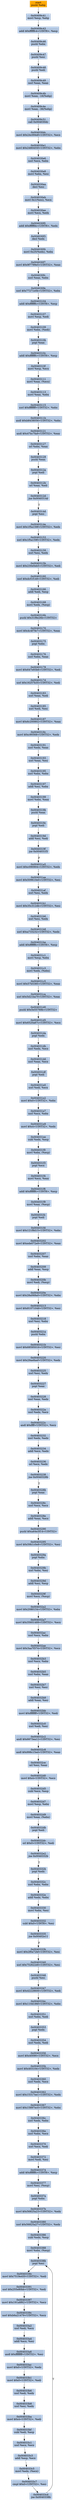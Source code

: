 digraph G {
node[shape=rectangle,style=filled,fillcolor=lightsteelblue,color=lightsteelblue]
bgcolor="transparent"
a0x00409c40pushl_ebp[label="start\npushl %ebp",color="lightgrey",fillcolor="orange"];
a0x00409c41movl_esp_ebp[label="0x00409c41\nmovl %esp, %ebp"];
a0x00409c43addl_0xffffffc4UINT8_esp[label="0x00409c43\naddl $0xffffffc4<UINT8>, %esp"];
a0x00409c46pushl_ebx[label="0x00409c46\npushl %ebx"];
a0x00409c47pushl_esi[label="0x00409c47\npushl %esi"];
a0x00409c48pushl_edi[label="0x00409c48\npushl %edi"];
a0x00409c49xorl_eax_eax[label="0x00409c49\nxorl %eax, %eax"];
a0x00409c4bmovl_eax__16ebp_[label="0x00409c4b\nmovl %eax, -16(%ebp)"];
a0x00409c4emovl_eax__36ebp_[label="0x00409c4e\nmovl %eax, -36(%ebp)"];
a0x00409c51call_0x004030dc[label="0x00409c51\ncall 0x004030dc"];
a0x004030dcmovl_0x24c094dfUINT32_ecx[label="0x004030dc\nmovl $0x24c094df<UINT32>, %ecx"];
a0x004030e1movl_0x2480455fUINT32_ebx[label="0x004030e1\nmovl $0x2480455f<UINT32>, %ebx"];
a0x004030e6xorl_ecx_ebx[label="0x004030e6\nxorl %ecx, %ebx"];
a0x004030e8movl_ebx_esi[label="0x004030e8\nmovl %ebx, %esi"];
a0x004030eadecl_esi[label="0x004030ea\ndecl %esi"];
a0x004030ebmovl_0x1esi__ecx[label="0x004030eb\nmovl 0x1(%esi), %ecx"];
a0x004030eemovl_ecx_edx[label="0x004030ee\nmovl %ecx, %edx"];
a0x004030f0addl_0xffffffdcUINT8_edx[label="0x004030f0\naddl $0xffffffdc<UINT8>, %edx"];
a0x004030f3decl_edx[label="0x004030f3\ndecl %edx"];
a0x004030f4movl_0x25edx__ebx[label="0x004030f4\nmovl 0x25(%edx), %ebx"];
a0x004030f7movl_0x9f7799e5UINT32_eax[label="0x004030f7\nmovl $0x9f7799e5<UINT32>, %eax"];
a0x004030fcxorl_eax_ebx[label="0x004030fc\nxorl %eax, %ebx"];
a0x004030fexorl_0x77271e0bUINT32_ebx[label="0x004030fe\nxorl $0x77271e0b<UINT32>, %ebx"];
a0x00403104addl_0xfffffffcUINT8_esp[label="0x00403104\naddl $0xfffffffc<UINT8>, %esp"];
a0x00403107movl_esp_edi[label="0x00403107\nmovl %esp, %edi"];
a0x00403109movl_ebx_edi_[label="0x00403109\nmovl %ebx, (%edi)"];
a0x0040310bpopl_eax[label="0x0040310b\npopl %eax"];
a0x0040310caddl_0xfffffffcUINT8_esp[label="0x0040310c\naddl $0xfffffffc<UINT8>, %esp"];
a0x0040310fmovl_esp_ecx[label="0x0040310f\nmovl %esp, %ecx"];
a0x00403111movl_eax_ecx_[label="0x00403111\nmovl %eax, (%ecx)"];
a0x00403113movl_eax_ebx[label="0x00403113\nmovl %eax, %ebx"];
a0x00403115xorl_0xffffffffUINT32_ebx[label="0x00403115\nxorl $0xffffffff<UINT32>, %ebx"];
a0x0040311bandl_0xb8438056UINT32_ebx[label="0x0040311b\nandl $0xb8438056<UINT32>, %ebx"];
a0x00403121andl_0x47bc7fa9UINT32_eax[label="0x00403121\nandl $0x47bc7fa9<UINT32>, %eax"];
a0x00403127orl_ebx_eax[label="0x00403127\norl %ebx, %eax"];
a0x00403129pushl_eax[label="0x00403129\npushl %eax"];
a0x0040312apopl_edi[label="0x0040312a\npopl %edi"];
a0x0040312borl_eax_edi[label="0x0040312b\norl %eax, %edi"];
a0x0040312djne_0x0040314d[label="0x0040312d\njne 0x0040314d"];
a0x0040314dpopl_esi[label="0x0040314d\npopl %esi"];
a0x0040314emovl_0x1f5a159fUINT32_edx[label="0x0040314e\nmovl $0x1f5a159f<UINT32>, %edx"];
a0x00403153xorl_0x1f5a159fUINT32_edx[label="0x00403153\nxorl $0x1f5a159f<UINT32>, %edx"];
a0x00403159xorl_esi_edx[label="0x00403159\nxorl %esi, %edx"];
a0x0040315bmovl_0x230e0eb5UINT32_edi[label="0x0040315b\nmovl $0x230e0eb5<UINT32>, %edi"];
a0x00403160xorl_0xdcf1f149UINT32_edi[label="0x00403160\nxorl $0xdcf1f149<UINT32>, %edi"];
a0x00403166addl_edi_esp[label="0x00403166\naddl %edi, %esp"];
a0x00403168movl_edx_esp_[label="0x00403168\nmovl %edx, (%esp)"];
a0x0040316bpushl_0x31f8e26bUINT32[label="0x0040316b\npushl $0x31f8e26b<UINT32>"];
a0x00403170movl_0x4c4f7fe7UINT32_eax[label="0x00403170\nmovl $0x4c4f7fe7<UINT32>, %eax"];
a0x00403175popl_ebx[label="0x00403175\npopl %ebx"];
a0x00403176xorl_ebx_eax[label="0x00403176\nxorl %ebx, %eax"];
a0x00403178movl_0x647e93b6UINT32_edi[label="0x00403178\nmovl $0x647e93b6<UINT32>, %edi"];
a0x0040317dxorl_0x16257b35UINT32_edi[label="0x0040317d\nxorl $0x16257b35<UINT32>, %edi"];
a0x00403183xorl_eax_edi[label="0x00403183\nxorl %eax, %edi"];
a0x00403185xorl_edi_esi[label="0x00403185\nxorl %edi, %esi"];
a0x00403187movl_0x6c200802UINT32_eax[label="0x00403187\nmovl $0x6c200802<UINT32>, %eax"];
a0x0040318cmovl_0xc90568UINT32_edx[label="0x0040318c\nmovl $0xc90568<UINT32>, %edx"];
a0x00403191xorl_edx_eax[label="0x00403191\nxorl %edx, %eax"];
a0x00403193xorl_eax_esi[label="0x00403193\nxorl %eax, %esi"];
a0x00403195xorl_ebx_ebx[label="0x00403195\nxorl %ebx, %ebx"];
a0x00403197addl_esi_ebx[label="0x00403197\naddl %esi, %ebx"];
a0x00403199movl_ebx_eax[label="0x00403199\nmovl %ebx, %eax"];
a0x0040319bpushl_eax[label="0x0040319b\npushl %eax"];
a0x0040319cpopl_edi[label="0x0040319c\npopl %edi"];
a0x0040319daddl_esi_edi[label="0x0040319d\naddl %esi, %edi"];
a0x0040319fjne_0x004031f3[label="0x0040319f\njne 0x004031f3"];
a0x004031a5movl_0xc090904UINT32_edx[label="0x004031a5\nmovl $0xc090904<UINT32>, %edx"];
a0x004031aamovl_0x509610e0UINT32_esi[label="0x004031aa\nmovl $0x509610e0<UINT32>, %esi"];
a0x004031afxorl_esi_edx[label="0x004031af\nxorl %esi, %edx"];
a0x004031b1movl_0x35c312dbUINT32_esi[label="0x004031b1\nmovl $0x35c312db<UINT32>, %esi"];
a0x004031b6xorl_esi_edx[label="0x004031b6\nxorl %esi, %edx"];
a0x004031b8xorl_0xa733232UINT32_edx[label="0x004031b8\nxorl $0xa733232<UINT32>, %edx"];
a0x004031beaddl_0xfffffffcUINT8_esp[label="0x004031be\naddl $0xfffffffc<UINT8>, %esp"];
a0x004031c1movl_esp_ebx[label="0x004031c1\nmovl %esp, %ebx"];
a0x004031c3movl_edx_ebx_[label="0x004031c3\nmovl %edx, (%ebx)"];
a0x004031c5movl_0x57b5385UINT32_eax[label="0x004031c5\nmovl $0x57b5385<UINT32>, %eax"];
a0x004031caxorl_0x5d21ba7fUINT32_eax[label="0x004031ca\nxorl $0x5d21ba7f<UINT32>, %eax"];
a0x004031d0pushl_0x5e55768bUINT32[label="0x004031d0\npushl $0x5e55768b<UINT32>"];
a0x004031d5movl_0x6520a67cUINT32_ecx[label="0x004031d5\nmovl $0x6520a67c<UINT32>, %ecx"];
a0x004031dapopl_edx[label="0x004031da\npopl %edx"];
a0x004031dbxorl_edx_ecx[label="0x004031db\nxorl %edx, %ecx"];
a0x004031ddxorl_eax_ecx[label="0x004031dd\nxorl %eax, %ecx"];
a0x004031dfpopl_edi[label="0x004031df\npopl %edi"];
a0x004031e0xorl_edi_ecx[label="0x004031e0\nxorl %edi, %ecx"];
a0x004031e2movl_0x0UINT32_ebx[label="0x004031e2\nmovl $0x0<UINT32>, %ebx"];
a0x004031e7xorl_ecx_ebx[label="0x004031e7\nxorl %ecx, %ebx"];
a0x004031e9movl_0x4UINT32_edx[label="0x004031e9\nmovl $0x4<UINT32>, %edx"];
a0x004031eesubl_edx_esp[label="0x004031ee\nsubl %edx, %esp"];
a0x004031f0movl_ebx_esp_[label="0x004031f0\nmovl %ebx, (%esp)"];
a0x004031f3popl_ecx[label="0x004031f3\npopl %ecx"];
a0x004031f4movl_ecx_eax[label="0x004031f4\nmovl %ecx, %eax"];
a0x004031f6addl_0xfffffffcUINT8_esp[label="0x004031f6\naddl $0xfffffffc<UINT8>, %esp"];
a0x004031f9movl_eax_esp_[label="0x004031f9\nmovl %eax, (%esp)"];
a0x004031fcpopl_edi[label="0x004031fc\npopl %edi"];
a0x004031fdmovl_0x121f8d15UINT32_ebx[label="0x004031fd\nmovl $0x121f8d15<UINT32>, %ebx"];
a0x00403202movl_0xede072e9UINT32_eax[label="0x00403202\nmovl $0xede072e9<UINT32>, %eax"];
a0x00403207xorl_ebx_eax[label="0x00403207\nxorl %ebx, %eax"];
a0x00403209addl_eax_esp[label="0x00403209\naddl %eax, %esp"];
a0x0040320bmovl_edi_esp_[label="0x0040320b\nmovl %edi, (%esp)"];
a0x0040320emovl_0x28a068a0UINT32_ebx[label="0x0040320e\nmovl $0x28a068a0<UINT32>, %ebx"];
a0x00403213movl_0x81071048UINT32_esi[label="0x00403213\nmovl $0x81071048<UINT32>, %esi"];
a0x00403218xorl_esi_ebx[label="0x00403218\nxorl %esi, %ebx"];
a0x0040321apushl_ebx[label="0x0040321a\npushl %ebx"];
a0x0040321bmovl_0x68595016UINT32_esi[label="0x0040321b\nmovl $0x68595016<UINT32>, %esi"];
a0x00403220movl_0x29ae8aefUINT32_edx[label="0x00403220\nmovl $0x29ae8aef<UINT32>, %edx"];
a0x00403225xorl_esi_edx[label="0x00403225\nxorl %esi, %edx"];
a0x00403227popl_eax[label="0x00403227\npopl %eax"];
a0x00403228xorl_eax_edx[label="0x00403228\nxorl %eax, %edx"];
a0x0040322axorl_edx_ecx[label="0x0040322a\nxorl %edx, %ecx"];
a0x0040322candl_0xffffUINT32_ecx[label="0x0040322c\nandl $0xffff<UINT32>, %ecx"];
a0x00403232xorl_edx_edx[label="0x00403232\nxorl %edx, %edx"];
a0x00403234addl_ecx_edx[label="0x00403234\naddl %ecx, %edx"];
a0x00403236orl_ecx_edx[label="0x00403236\norl %ecx, %edx"];
a0x00403238jne_0x0040328b[label="0x00403238\njne 0x0040328b"];
a0x0040328bpopl_eax[label="0x0040328b\npopl %eax"];
a0x0040328cxorl_ecx_ecx[label="0x0040328c\nxorl %ecx, %ecx"];
a0x0040328eaddl_eax_ecx[label="0x0040328e\naddl %eax, %ecx"];
a0x00403290pushl_0xa64e3f14UINT32[label="0x00403290\npushl $0xa64e3f14<UINT32>"];
a0x00403295movl_0x59b1c0e8UINT32_esi[label="0x00403295\nmovl $0x59b1c0e8<UINT32>, %esi"];
a0x0040329apopl_ebx[label="0x0040329a\npopl %ebx"];
a0x0040329bxorl_ebx_esi[label="0x0040329b\nxorl %ebx, %esi"];
a0x0040329daddl_esi_esp[label="0x0040329d\naddl %esi, %esp"];
a0x0040329fmovl_ecx_esp_[label="0x0040329f\nmovl %ecx, (%esp)"];
a0x004032a2movl_0x2080154UINT32_ebx[label="0x004032a2\nmovl $0x2080154<UINT32>, %ebx"];
a0x004032a7movl_0x35601489UINT32_ecx[label="0x004032a7\nmovl $0x35601489<UINT32>, %ecx"];
a0x004032acxorl_ecx_ebx[label="0x004032ac\nxorl %ecx, %ebx"];
a0x004032aemovl_0x3aa7f374UINT32_ecx[label="0x004032ae\nmovl $0x3aa7f374<UINT32>, %ecx"];
a0x004032b3xorl_ecx_ebx[label="0x004032b3\nxorl %ecx, %ebx"];
a0x004032b5xorl_ebx_eax[label="0x004032b5\nxorl %ebx, %eax"];
a0x004032b7xorl_esi_esi[label="0x004032b7\nxorl %esi, %esi"];
a0x004032b9addl_eax_esi[label="0x004032b9\naddl %eax, %esi"];
a0x004032bbmovl_0xffffffffUINT32_edi[label="0x004032bb\nmovl $0xffffffff<UINT32>, %edi"];
a0x004032c0xorl_edi_esi[label="0x004032c0\nxorl %edi, %esi"];
a0x004032c2andl_0x6673ea12UINT32_esi[label="0x004032c2\nandl $0x6673ea12<UINT32>, %esi"];
a0x004032c8andl_0x998c15edUINT32_eax[label="0x004032c8\nandl $0x998c15ed<UINT32>, %eax"];
a0x004032ceorl_esi_eax[label="0x004032ce\norl %esi, %eax"];
a0x004032d0movl_0x4UINT32_ecx[label="0x004032d0\nmovl $0x4<UINT32>, %ecx"];
a0x004032d5subl_ecx_esp[label="0x004032d5\nsubl %ecx, %esp"];
a0x004032d7movl_esp_ebx[label="0x004032d7\nmovl %esp, %ebx"];
a0x004032d9movl_eax_ebx_[label="0x004032d9\nmovl %eax, (%ebx)"];
a0x004032dbpopl_edi[label="0x004032db\npopl %edi"];
a0x004032dcorl_0x0UINT32_edi[label="0x004032dc\norl $0x0<UINT32>, %edi"];
a0x004032e2jne_0x0040332b[label="0x004032e2\njne 0x0040332b"];
a0x0040332bpopl_edx[label="0x0040332b\npopl %edx"];
a0x0040332cxorl_ebx_ebx[label="0x0040332c\nxorl %ebx, %ebx"];
a0x0040332eaddl_edx_ebx[label="0x0040332e\naddl %edx, %ebx"];
a0x00403330movl_ebx_esi[label="0x00403330\nmovl %ebx, %esi"];
a0x00403332subl_0x0UINT8_esi[label="0x00403332\nsubl $0x0<UINT8>, %esi"];
a0x00403335jne_0x00402e11[label="0x00403335\njne 0x00402e11"];
a0x0040333bmovl_0x2f0a72bfUINT32_esi[label="0x0040333b\nmovl $0x2f0a72bf<UINT32>, %esi"];
a0x00403340xorl_0x752622d0UINT32_esi[label="0x00403340\nxorl $0x752622d0<UINT32>, %esi"];
a0x00403346pushl_esi[label="0x00403346\npushl %esi"];
a0x00403347movl_0x42228600UINT32_edi[label="0x00403347\nmovl $0x42228600<UINT32>, %edi"];
a0x0040334cmovl_0x110d186fUINT32_ebx[label="0x0040334c\nmovl $0x110d186f<UINT32>, %ebx"];
a0x00403351xorl_ebx_edi[label="0x00403351\nxorl %ebx, %edi"];
a0x00403353popl_edx[label="0x00403353\npopl %edx"];
a0x00403354xorl_edx_edi[label="0x00403354\nxorl %edx, %edi"];
a0x00403356movl_0x40090UINT32_ecx[label="0x00403356\nmovl $0x40090<UINT32>, %ecx"];
a0x0040335bmovl_0x403104UINT32_edx[label="0x0040335b\nmovl $0x403104<UINT32>, %edx"];
a0x00403360xorl_edx_ecx[label="0x00403360\nxorl %edx, %ecx"];
a0x00403362movl_0x15317ee1UINT32_edx[label="0x00403362\nmovl $0x15317ee1<UINT32>, %edx"];
a0x00403367movl_0x15897ec0UINT32_ebx[label="0x00403367\nmovl $0x15897ec0<UINT32>, %ebx"];
a0x0040336cxorl_edx_ebx[label="0x0040336c\nxorl %edx, %ebx"];
a0x0040336exorl_ebx_ecx[label="0x0040336e\nxorl %ebx, %ecx"];
a0x00403370xorl_ecx_edi[label="0x00403370\nxorl %ecx, %edi"];
a0x00403372movl_edi_esi[label="0x00403372\nmovl %edi, %esi"];
a0x00403374addl_0xfffffffcUINT8_esp[label="0x00403374\naddl $0xfffffffc<UINT8>, %esp"];
a0x00403377movl_esi_esp_[label="0x00403377\nmovl %esi, (%esp)"];
a0x0040337apopl_ebx[label="0x0040337a\npopl %ebx"];
a0x0040337bmovl_0x56825a23UINT32_edx[label="0x0040337b\nmovl $0x56825a23<UINT32>, %edx"];
a0x00403380xorl_0x56825a27UINT32_edx[label="0x00403380\nxorl $0x56825a27<UINT32>, %edx"];
a0x00403386subl_edx_esp[label="0x00403386\nsubl %edx, %esp"];
a0x00403388movl_ebx_esp_[label="0x00403388\nmovl %ebx, (%esp)"];
a0x0040338bpopl_esi[label="0x0040338b\npopl %esi"];
a0x0040338cmovl_0x7519e45fUINT32_edi[label="0x0040338c\nmovl $0x7519e45f<UINT32>, %edi"];
a0x00403391xorl_0x255e80bbUINT32_edi[label="0x00403391\nxorl $0x255e80bb<UINT32>, %edi"];
a0x00403397movl_0x191a8f62UINT32_ecx[label="0x00403397\nmovl $0x191a8f62<UINT32>, %ecx"];
a0x0040339cxorl_0xb6a21479UINT32_ecx[label="0x0040339c\nxorl $0xb6a21479<UINT32>, %ecx"];
a0x004033a2xorl_edi_ecx[label="0x004033a2\nxorl %edi, %ecx"];
a0x004033a4addl_ecx_esi[label="0x004033a4\naddl %ecx, %esi"];
a0x004033a6andl_0xffffffffUINT32_esi[label="0x004033a6\nandl $0xffffffff<UINT32>, %esi"];
a0x004033acmovl_0x0UINT32_edx[label="0x004033ac\nmovl $0x0<UINT32>, %edx"];
a0x004033b1movl_0x0UINT32_edi[label="0x004033b1\nmovl $0x0<UINT32>, %edi"];
a0x004033b6xorl_edi_edx[label="0x004033b6\nxorl %edi, %edx"];
a0x004033b8xorl_esi_edx[label="0x004033b8\nxorl %esi, %edx"];
a0x004033bamovl_0x4UINT32_edi[label="0x004033ba\nmovl $0x4<UINT32>, %edi"];
a0x004033bfsubl_edi_esp[label="0x004033bf\nsubl %edi, %esp"];
a0x004033c1xorl_ecx_ecx[label="0x004033c1\nxorl %ecx, %ecx"];
a0x004033c3addl_esp_ecx[label="0x004033c3\naddl %esp, %ecx"];
a0x004033c5movl_edx_ecx_[label="0x004033c5\nmovl %edx, (%ecx)"];
a0x004033c7cmpl_0x0UINT32_esi[label="0x004033c7\ncmpl $0x0<UINT32>, %esi"];
a0x004033cdjne_0x0040338b[label="0x004033cd\njne 0x0040338b"];
a0x00409c40pushl_ebp -> a0x00409c41movl_esp_ebp [color="#000000"];
a0x00409c41movl_esp_ebp -> a0x00409c43addl_0xffffffc4UINT8_esp [color="#000000"];
a0x00409c43addl_0xffffffc4UINT8_esp -> a0x00409c46pushl_ebx [color="#000000"];
a0x00409c46pushl_ebx -> a0x00409c47pushl_esi [color="#000000"];
a0x00409c47pushl_esi -> a0x00409c48pushl_edi [color="#000000"];
a0x00409c48pushl_edi -> a0x00409c49xorl_eax_eax [color="#000000"];
a0x00409c49xorl_eax_eax -> a0x00409c4bmovl_eax__16ebp_ [color="#000000"];
a0x00409c4bmovl_eax__16ebp_ -> a0x00409c4emovl_eax__36ebp_ [color="#000000"];
a0x00409c4emovl_eax__36ebp_ -> a0x00409c51call_0x004030dc [color="#000000"];
a0x00409c51call_0x004030dc -> a0x004030dcmovl_0x24c094dfUINT32_ecx [color="#000000"];
a0x004030dcmovl_0x24c094dfUINT32_ecx -> a0x004030e1movl_0x2480455fUINT32_ebx [color="#000000"];
a0x004030e1movl_0x2480455fUINT32_ebx -> a0x004030e6xorl_ecx_ebx [color="#000000"];
a0x004030e6xorl_ecx_ebx -> a0x004030e8movl_ebx_esi [color="#000000"];
a0x004030e8movl_ebx_esi -> a0x004030eadecl_esi [color="#000000"];
a0x004030eadecl_esi -> a0x004030ebmovl_0x1esi__ecx [color="#000000"];
a0x004030ebmovl_0x1esi__ecx -> a0x004030eemovl_ecx_edx [color="#000000"];
a0x004030eemovl_ecx_edx -> a0x004030f0addl_0xffffffdcUINT8_edx [color="#000000"];
a0x004030f0addl_0xffffffdcUINT8_edx -> a0x004030f3decl_edx [color="#000000"];
a0x004030f3decl_edx -> a0x004030f4movl_0x25edx__ebx [color="#000000"];
a0x004030f4movl_0x25edx__ebx -> a0x004030f7movl_0x9f7799e5UINT32_eax [color="#000000"];
a0x004030f7movl_0x9f7799e5UINT32_eax -> a0x004030fcxorl_eax_ebx [color="#000000"];
a0x004030fcxorl_eax_ebx -> a0x004030fexorl_0x77271e0bUINT32_ebx [color="#000000"];
a0x004030fexorl_0x77271e0bUINT32_ebx -> a0x00403104addl_0xfffffffcUINT8_esp [color="#000000"];
a0x00403104addl_0xfffffffcUINT8_esp -> a0x00403107movl_esp_edi [color="#000000"];
a0x00403107movl_esp_edi -> a0x00403109movl_ebx_edi_ [color="#000000"];
a0x00403109movl_ebx_edi_ -> a0x0040310bpopl_eax [color="#000000"];
a0x0040310bpopl_eax -> a0x0040310caddl_0xfffffffcUINT8_esp [color="#000000"];
a0x0040310caddl_0xfffffffcUINT8_esp -> a0x0040310fmovl_esp_ecx [color="#000000"];
a0x0040310fmovl_esp_ecx -> a0x00403111movl_eax_ecx_ [color="#000000"];
a0x00403111movl_eax_ecx_ -> a0x00403113movl_eax_ebx [color="#000000"];
a0x00403113movl_eax_ebx -> a0x00403115xorl_0xffffffffUINT32_ebx [color="#000000"];
a0x00403115xorl_0xffffffffUINT32_ebx -> a0x0040311bandl_0xb8438056UINT32_ebx [color="#000000"];
a0x0040311bandl_0xb8438056UINT32_ebx -> a0x00403121andl_0x47bc7fa9UINT32_eax [color="#000000"];
a0x00403121andl_0x47bc7fa9UINT32_eax -> a0x00403127orl_ebx_eax [color="#000000"];
a0x00403127orl_ebx_eax -> a0x00403129pushl_eax [color="#000000"];
a0x00403129pushl_eax -> a0x0040312apopl_edi [color="#000000"];
a0x0040312apopl_edi -> a0x0040312borl_eax_edi [color="#000000"];
a0x0040312borl_eax_edi -> a0x0040312djne_0x0040314d [color="#000000"];
a0x0040312djne_0x0040314d -> a0x0040314dpopl_esi [color="#000000",label="T"];
a0x0040314dpopl_esi -> a0x0040314emovl_0x1f5a159fUINT32_edx [color="#000000"];
a0x0040314emovl_0x1f5a159fUINT32_edx -> a0x00403153xorl_0x1f5a159fUINT32_edx [color="#000000"];
a0x00403153xorl_0x1f5a159fUINT32_edx -> a0x00403159xorl_esi_edx [color="#000000"];
a0x00403159xorl_esi_edx -> a0x0040315bmovl_0x230e0eb5UINT32_edi [color="#000000"];
a0x0040315bmovl_0x230e0eb5UINT32_edi -> a0x00403160xorl_0xdcf1f149UINT32_edi [color="#000000"];
a0x00403160xorl_0xdcf1f149UINT32_edi -> a0x00403166addl_edi_esp [color="#000000"];
a0x00403166addl_edi_esp -> a0x00403168movl_edx_esp_ [color="#000000"];
a0x00403168movl_edx_esp_ -> a0x0040316bpushl_0x31f8e26bUINT32 [color="#000000"];
a0x0040316bpushl_0x31f8e26bUINT32 -> a0x00403170movl_0x4c4f7fe7UINT32_eax [color="#000000"];
a0x00403170movl_0x4c4f7fe7UINT32_eax -> a0x00403175popl_ebx [color="#000000"];
a0x00403175popl_ebx -> a0x00403176xorl_ebx_eax [color="#000000"];
a0x00403176xorl_ebx_eax -> a0x00403178movl_0x647e93b6UINT32_edi [color="#000000"];
a0x00403178movl_0x647e93b6UINT32_edi -> a0x0040317dxorl_0x16257b35UINT32_edi [color="#000000"];
a0x0040317dxorl_0x16257b35UINT32_edi -> a0x00403183xorl_eax_edi [color="#000000"];
a0x00403183xorl_eax_edi -> a0x00403185xorl_edi_esi [color="#000000"];
a0x00403185xorl_edi_esi -> a0x00403187movl_0x6c200802UINT32_eax [color="#000000"];
a0x00403187movl_0x6c200802UINT32_eax -> a0x0040318cmovl_0xc90568UINT32_edx [color="#000000"];
a0x0040318cmovl_0xc90568UINT32_edx -> a0x00403191xorl_edx_eax [color="#000000"];
a0x00403191xorl_edx_eax -> a0x00403193xorl_eax_esi [color="#000000"];
a0x00403193xorl_eax_esi -> a0x00403195xorl_ebx_ebx [color="#000000"];
a0x00403195xorl_ebx_ebx -> a0x00403197addl_esi_ebx [color="#000000"];
a0x00403197addl_esi_ebx -> a0x00403199movl_ebx_eax [color="#000000"];
a0x00403199movl_ebx_eax -> a0x0040319bpushl_eax [color="#000000"];
a0x0040319bpushl_eax -> a0x0040319cpopl_edi [color="#000000"];
a0x0040319cpopl_edi -> a0x0040319daddl_esi_edi [color="#000000"];
a0x0040319daddl_esi_edi -> a0x0040319fjne_0x004031f3 [color="#000000"];
a0x0040319fjne_0x004031f3 -> a0x004031a5movl_0xc090904UINT32_edx [color="#000000",label="F"];
a0x004031a5movl_0xc090904UINT32_edx -> a0x004031aamovl_0x509610e0UINT32_esi [color="#000000"];
a0x004031aamovl_0x509610e0UINT32_esi -> a0x004031afxorl_esi_edx [color="#000000"];
a0x004031afxorl_esi_edx -> a0x004031b1movl_0x35c312dbUINT32_esi [color="#000000"];
a0x004031b1movl_0x35c312dbUINT32_esi -> a0x004031b6xorl_esi_edx [color="#000000"];
a0x004031b6xorl_esi_edx -> a0x004031b8xorl_0xa733232UINT32_edx [color="#000000"];
a0x004031b8xorl_0xa733232UINT32_edx -> a0x004031beaddl_0xfffffffcUINT8_esp [color="#000000"];
a0x004031beaddl_0xfffffffcUINT8_esp -> a0x004031c1movl_esp_ebx [color="#000000"];
a0x004031c1movl_esp_ebx -> a0x004031c3movl_edx_ebx_ [color="#000000"];
a0x004031c3movl_edx_ebx_ -> a0x004031c5movl_0x57b5385UINT32_eax [color="#000000"];
a0x004031c5movl_0x57b5385UINT32_eax -> a0x004031caxorl_0x5d21ba7fUINT32_eax [color="#000000"];
a0x004031caxorl_0x5d21ba7fUINT32_eax -> a0x004031d0pushl_0x5e55768bUINT32 [color="#000000"];
a0x004031d0pushl_0x5e55768bUINT32 -> a0x004031d5movl_0x6520a67cUINT32_ecx [color="#000000"];
a0x004031d5movl_0x6520a67cUINT32_ecx -> a0x004031dapopl_edx [color="#000000"];
a0x004031dapopl_edx -> a0x004031dbxorl_edx_ecx [color="#000000"];
a0x004031dbxorl_edx_ecx -> a0x004031ddxorl_eax_ecx [color="#000000"];
a0x004031ddxorl_eax_ecx -> a0x004031dfpopl_edi [color="#000000"];
a0x004031dfpopl_edi -> a0x004031e0xorl_edi_ecx [color="#000000"];
a0x004031e0xorl_edi_ecx -> a0x004031e2movl_0x0UINT32_ebx [color="#000000"];
a0x004031e2movl_0x0UINT32_ebx -> a0x004031e7xorl_ecx_ebx [color="#000000"];
a0x004031e7xorl_ecx_ebx -> a0x004031e9movl_0x4UINT32_edx [color="#000000"];
a0x004031e9movl_0x4UINT32_edx -> a0x004031eesubl_edx_esp [color="#000000"];
a0x004031eesubl_edx_esp -> a0x004031f0movl_ebx_esp_ [color="#000000"];
a0x004031f0movl_ebx_esp_ -> a0x004031f3popl_ecx [color="#000000"];
a0x004031f3popl_ecx -> a0x004031f4movl_ecx_eax [color="#000000"];
a0x004031f4movl_ecx_eax -> a0x004031f6addl_0xfffffffcUINT8_esp [color="#000000"];
a0x004031f6addl_0xfffffffcUINT8_esp -> a0x004031f9movl_eax_esp_ [color="#000000"];
a0x004031f9movl_eax_esp_ -> a0x004031fcpopl_edi [color="#000000"];
a0x004031fcpopl_edi -> a0x004031fdmovl_0x121f8d15UINT32_ebx [color="#000000"];
a0x004031fdmovl_0x121f8d15UINT32_ebx -> a0x00403202movl_0xede072e9UINT32_eax [color="#000000"];
a0x00403202movl_0xede072e9UINT32_eax -> a0x00403207xorl_ebx_eax [color="#000000"];
a0x00403207xorl_ebx_eax -> a0x00403209addl_eax_esp [color="#000000"];
a0x00403209addl_eax_esp -> a0x0040320bmovl_edi_esp_ [color="#000000"];
a0x0040320bmovl_edi_esp_ -> a0x0040320emovl_0x28a068a0UINT32_ebx [color="#000000"];
a0x0040320emovl_0x28a068a0UINT32_ebx -> a0x00403213movl_0x81071048UINT32_esi [color="#000000"];
a0x00403213movl_0x81071048UINT32_esi -> a0x00403218xorl_esi_ebx [color="#000000"];
a0x00403218xorl_esi_ebx -> a0x0040321apushl_ebx [color="#000000"];
a0x0040321apushl_ebx -> a0x0040321bmovl_0x68595016UINT32_esi [color="#000000"];
a0x0040321bmovl_0x68595016UINT32_esi -> a0x00403220movl_0x29ae8aefUINT32_edx [color="#000000"];
a0x00403220movl_0x29ae8aefUINT32_edx -> a0x00403225xorl_esi_edx [color="#000000"];
a0x00403225xorl_esi_edx -> a0x00403227popl_eax [color="#000000"];
a0x00403227popl_eax -> a0x00403228xorl_eax_edx [color="#000000"];
a0x00403228xorl_eax_edx -> a0x0040322axorl_edx_ecx [color="#000000"];
a0x0040322axorl_edx_ecx -> a0x0040322candl_0xffffUINT32_ecx [color="#000000"];
a0x0040322candl_0xffffUINT32_ecx -> a0x00403232xorl_edx_edx [color="#000000"];
a0x00403232xorl_edx_edx -> a0x00403234addl_ecx_edx [color="#000000"];
a0x00403234addl_ecx_edx -> a0x00403236orl_ecx_edx [color="#000000"];
a0x00403236orl_ecx_edx -> a0x00403238jne_0x0040328b [color="#000000"];
a0x00403238jne_0x0040328b -> a0x0040328bpopl_eax [color="#000000",label="T"];
a0x0040328bpopl_eax -> a0x0040328cxorl_ecx_ecx [color="#000000"];
a0x0040328cxorl_ecx_ecx -> a0x0040328eaddl_eax_ecx [color="#000000"];
a0x0040328eaddl_eax_ecx -> a0x00403290pushl_0xa64e3f14UINT32 [color="#000000"];
a0x00403290pushl_0xa64e3f14UINT32 -> a0x00403295movl_0x59b1c0e8UINT32_esi [color="#000000"];
a0x00403295movl_0x59b1c0e8UINT32_esi -> a0x0040329apopl_ebx [color="#000000"];
a0x0040329apopl_ebx -> a0x0040329bxorl_ebx_esi [color="#000000"];
a0x0040329bxorl_ebx_esi -> a0x0040329daddl_esi_esp [color="#000000"];
a0x0040329daddl_esi_esp -> a0x0040329fmovl_ecx_esp_ [color="#000000"];
a0x0040329fmovl_ecx_esp_ -> a0x004032a2movl_0x2080154UINT32_ebx [color="#000000"];
a0x004032a2movl_0x2080154UINT32_ebx -> a0x004032a7movl_0x35601489UINT32_ecx [color="#000000"];
a0x004032a7movl_0x35601489UINT32_ecx -> a0x004032acxorl_ecx_ebx [color="#000000"];
a0x004032acxorl_ecx_ebx -> a0x004032aemovl_0x3aa7f374UINT32_ecx [color="#000000"];
a0x004032aemovl_0x3aa7f374UINT32_ecx -> a0x004032b3xorl_ecx_ebx [color="#000000"];
a0x004032b3xorl_ecx_ebx -> a0x004032b5xorl_ebx_eax [color="#000000"];
a0x004032b5xorl_ebx_eax -> a0x004032b7xorl_esi_esi [color="#000000"];
a0x004032b7xorl_esi_esi -> a0x004032b9addl_eax_esi [color="#000000"];
a0x004032b9addl_eax_esi -> a0x004032bbmovl_0xffffffffUINT32_edi [color="#000000"];
a0x004032bbmovl_0xffffffffUINT32_edi -> a0x004032c0xorl_edi_esi [color="#000000"];
a0x004032c0xorl_edi_esi -> a0x004032c2andl_0x6673ea12UINT32_esi [color="#000000"];
a0x004032c2andl_0x6673ea12UINT32_esi -> a0x004032c8andl_0x998c15edUINT32_eax [color="#000000"];
a0x004032c8andl_0x998c15edUINT32_eax -> a0x004032ceorl_esi_eax [color="#000000"];
a0x004032ceorl_esi_eax -> a0x004032d0movl_0x4UINT32_ecx [color="#000000"];
a0x004032d0movl_0x4UINT32_ecx -> a0x004032d5subl_ecx_esp [color="#000000"];
a0x004032d5subl_ecx_esp -> a0x004032d7movl_esp_ebx [color="#000000"];
a0x004032d7movl_esp_ebx -> a0x004032d9movl_eax_ebx_ [color="#000000"];
a0x004032d9movl_eax_ebx_ -> a0x004032dbpopl_edi [color="#000000"];
a0x004032dbpopl_edi -> a0x004032dcorl_0x0UINT32_edi [color="#000000"];
a0x004032dcorl_0x0UINT32_edi -> a0x004032e2jne_0x0040332b [color="#000000"];
a0x004032e2jne_0x0040332b -> a0x0040332bpopl_edx [color="#000000",label="T"];
a0x0040332bpopl_edx -> a0x0040332cxorl_ebx_ebx [color="#000000"];
a0x0040332cxorl_ebx_ebx -> a0x0040332eaddl_edx_ebx [color="#000000"];
a0x0040332eaddl_edx_ebx -> a0x00403330movl_ebx_esi [color="#000000"];
a0x00403330movl_ebx_esi -> a0x00403332subl_0x0UINT8_esi [color="#000000"];
a0x00403332subl_0x0UINT8_esi -> a0x00403335jne_0x00402e11 [color="#000000"];
a0x00403335jne_0x00402e11 -> a0x0040333bmovl_0x2f0a72bfUINT32_esi [color="#000000",label="F"];
a0x0040333bmovl_0x2f0a72bfUINT32_esi -> a0x00403340xorl_0x752622d0UINT32_esi [color="#000000"];
a0x00403340xorl_0x752622d0UINT32_esi -> a0x00403346pushl_esi [color="#000000"];
a0x00403346pushl_esi -> a0x00403347movl_0x42228600UINT32_edi [color="#000000"];
a0x00403347movl_0x42228600UINT32_edi -> a0x0040334cmovl_0x110d186fUINT32_ebx [color="#000000"];
a0x0040334cmovl_0x110d186fUINT32_ebx -> a0x00403351xorl_ebx_edi [color="#000000"];
a0x00403351xorl_ebx_edi -> a0x00403353popl_edx [color="#000000"];
a0x00403353popl_edx -> a0x00403354xorl_edx_edi [color="#000000"];
a0x00403354xorl_edx_edi -> a0x00403356movl_0x40090UINT32_ecx [color="#000000"];
a0x00403356movl_0x40090UINT32_ecx -> a0x0040335bmovl_0x403104UINT32_edx [color="#000000"];
a0x0040335bmovl_0x403104UINT32_edx -> a0x00403360xorl_edx_ecx [color="#000000"];
a0x00403360xorl_edx_ecx -> a0x00403362movl_0x15317ee1UINT32_edx [color="#000000"];
a0x00403362movl_0x15317ee1UINT32_edx -> a0x00403367movl_0x15897ec0UINT32_ebx [color="#000000"];
a0x00403367movl_0x15897ec0UINT32_ebx -> a0x0040336cxorl_edx_ebx [color="#000000"];
a0x0040336cxorl_edx_ebx -> a0x0040336exorl_ebx_ecx [color="#000000"];
a0x0040336exorl_ebx_ecx -> a0x00403370xorl_ecx_edi [color="#000000"];
a0x00403370xorl_ecx_edi -> a0x00403372movl_edi_esi [color="#000000"];
a0x00403372movl_edi_esi -> a0x00403374addl_0xfffffffcUINT8_esp [color="#000000"];
a0x00403374addl_0xfffffffcUINT8_esp -> a0x00403377movl_esi_esp_ [color="#000000"];
a0x00403377movl_esi_esp_ -> a0x0040337apopl_ebx [color="#000000"];
a0x0040337apopl_ebx -> a0x0040337bmovl_0x56825a23UINT32_edx [color="#000000"];
a0x0040337bmovl_0x56825a23UINT32_edx -> a0x00403380xorl_0x56825a27UINT32_edx [color="#000000"];
a0x00403380xorl_0x56825a27UINT32_edx -> a0x00403386subl_edx_esp [color="#000000"];
a0x00403386subl_edx_esp -> a0x00403388movl_ebx_esp_ [color="#000000"];
a0x00403388movl_ebx_esp_ -> a0x0040338bpopl_esi [color="#000000"];
a0x0040338bpopl_esi -> a0x0040338cmovl_0x7519e45fUINT32_edi [color="#000000"];
a0x0040338cmovl_0x7519e45fUINT32_edi -> a0x00403391xorl_0x255e80bbUINT32_edi [color="#000000"];
a0x00403391xorl_0x255e80bbUINT32_edi -> a0x00403397movl_0x191a8f62UINT32_ecx [color="#000000"];
a0x00403397movl_0x191a8f62UINT32_ecx -> a0x0040339cxorl_0xb6a21479UINT32_ecx [color="#000000"];
a0x0040339cxorl_0xb6a21479UINT32_ecx -> a0x004033a2xorl_edi_ecx [color="#000000"];
a0x004033a2xorl_edi_ecx -> a0x004033a4addl_ecx_esi [color="#000000"];
a0x004033a4addl_ecx_esi -> a0x004033a6andl_0xffffffffUINT32_esi [color="#000000"];
a0x004033a6andl_0xffffffffUINT32_esi -> a0x004033acmovl_0x0UINT32_edx [color="#000000"];
a0x004033acmovl_0x0UINT32_edx -> a0x004033b1movl_0x0UINT32_edi [color="#000000"];
a0x004033b1movl_0x0UINT32_edi -> a0x004033b6xorl_edi_edx [color="#000000"];
a0x004033b6xorl_edi_edx -> a0x004033b8xorl_esi_edx [color="#000000"];
a0x004033b8xorl_esi_edx -> a0x004033bamovl_0x4UINT32_edi [color="#000000"];
a0x004033bamovl_0x4UINT32_edi -> a0x004033bfsubl_edi_esp [color="#000000"];
a0x004033bfsubl_edi_esp -> a0x004033c1xorl_ecx_ecx [color="#000000"];
a0x004033c1xorl_ecx_ecx -> a0x004033c3addl_esp_ecx [color="#000000"];
a0x004033c3addl_esp_ecx -> a0x004033c5movl_edx_ecx_ [color="#000000"];
a0x004033c5movl_edx_ecx_ -> a0x004033c7cmpl_0x0UINT32_esi [color="#000000"];
a0x004033c7cmpl_0x0UINT32_esi -> a0x004033cdjne_0x0040338b [color="#000000"];
a0x004033cdjne_0x0040338b -> a0x0040338bpopl_esi [color="#000000",label="T"];
}
